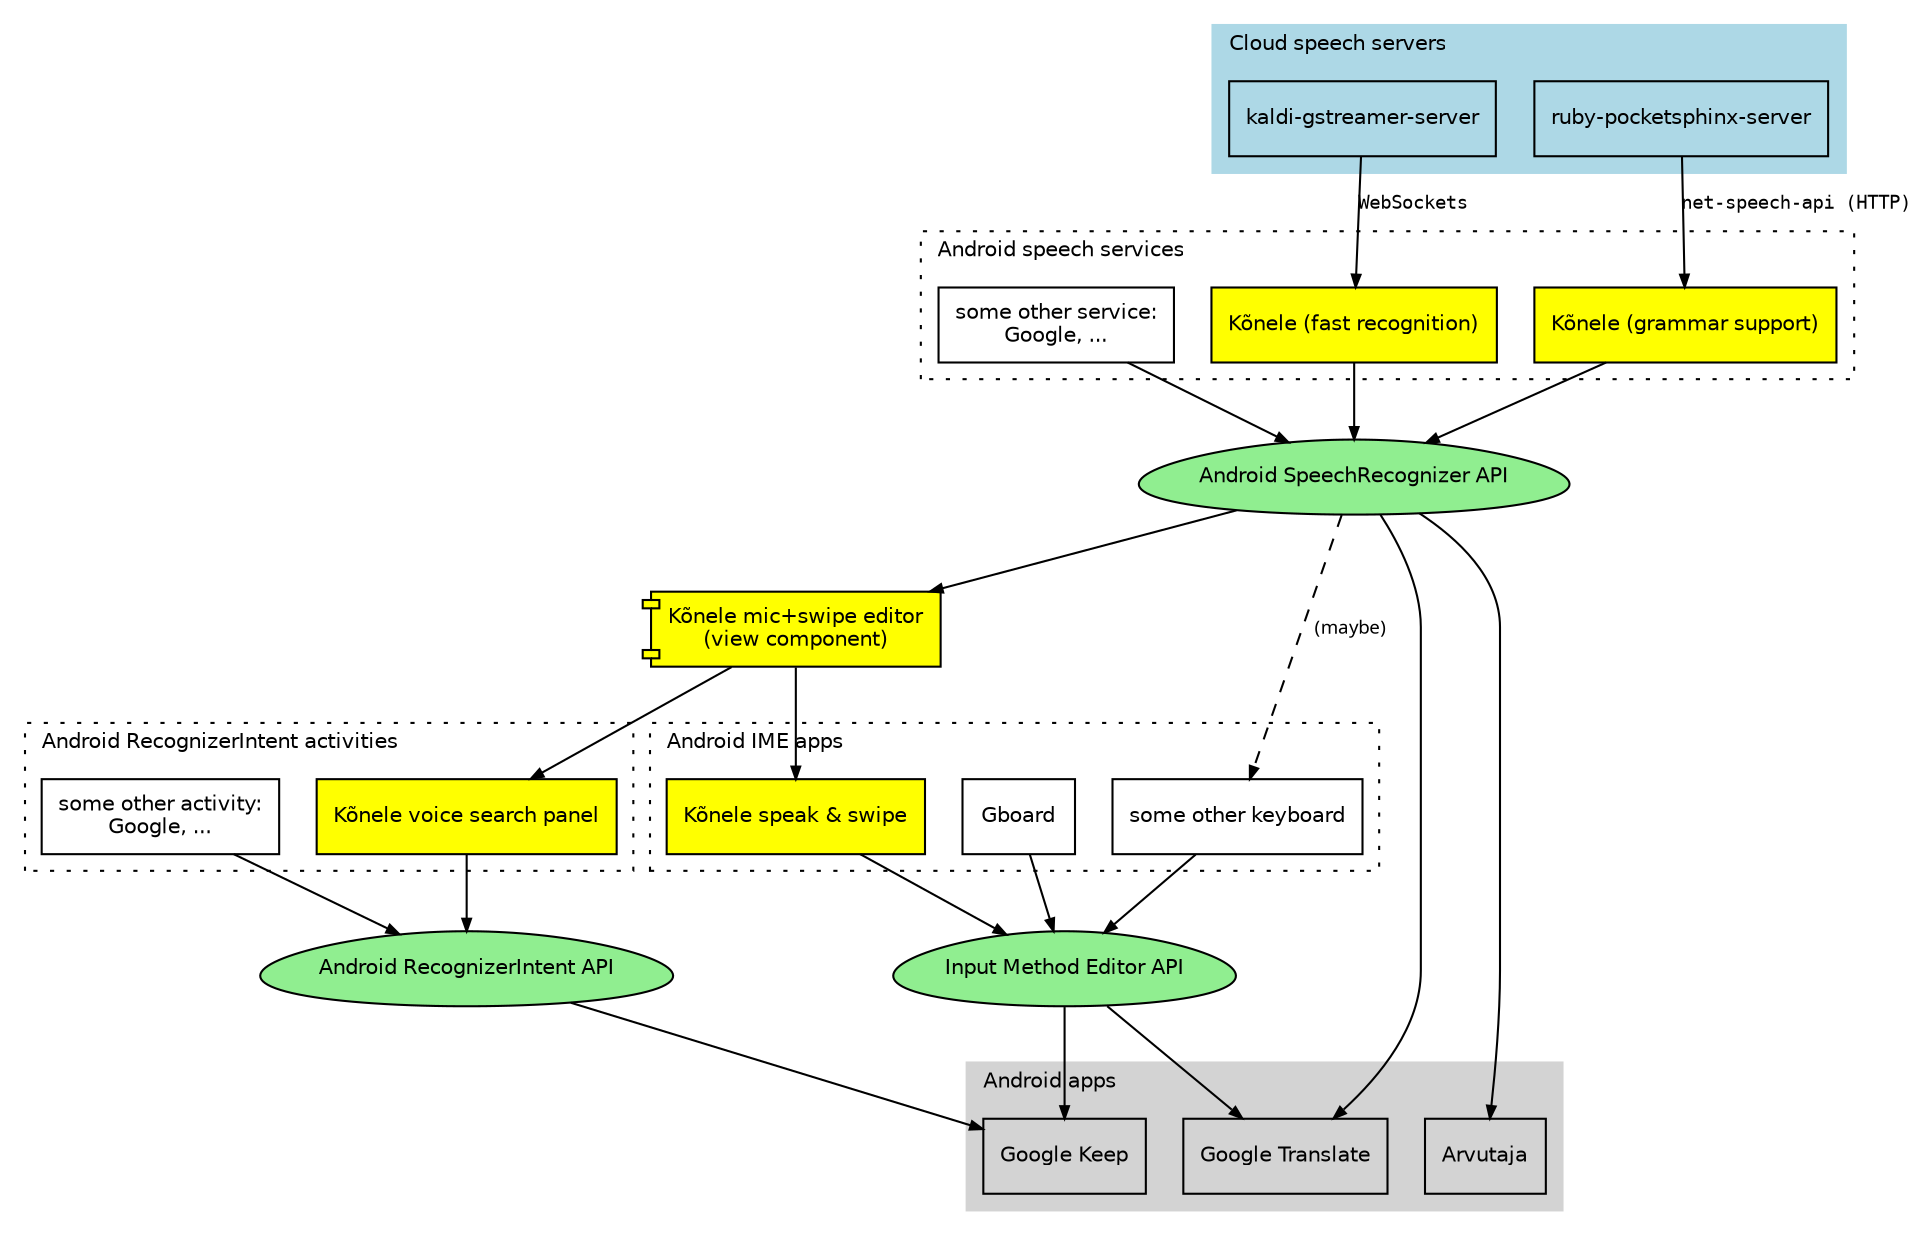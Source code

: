 /**
 *
 * @author Kaarel Kaljurand
 * @version 2015-08-29
 */

digraph G {

    graph [style="dotted", fontsize=10 fontname="Helvetica"];
    node [shape="box", fontsize=10 fontname="Helvetica"];
    edge [arrowhead="normal", arrowsize="0.6"];
    labeljust = "l";

    "Kõnele View" [label="Kõnele mic+swipe editor\n(view component)", shape="component", style="filled", fillcolor="yellow"];

    subgraph cluster_0 {
        label = "Cloud speech servers";
        style = "filled";
        color = "lightblue";
        "kaldi" [label="kaldi-gstreamer-server"];
        "pocketsphinx" [label="ruby-pocketsphinx-server"];
    }

    // Services record audio, send it to the server, and make the transcription
    // available via standard Android APIs.
    // One can configure the server addresses and audio recording parameters
    // (e.g. sample rate, duration, silence detection).
    subgraph cluster_1 {
        label = "Android speech services";
        "other_service" [label="some other service:\nGoogle, ..."];
        "Kõnele fast" [label="Kõnele (fast recognition)", style="filled", fillcolor="yellow"];
        "Kõnele grammar" [label="Kõnele (grammar support)", style="filled", fillcolor="yellow"];
    }

    // Android speech and text input APIs
    "Android SpeechRecognizer" [label="Android SpeechRecognizer API", shape="egg", style="filled", fillcolor="lightgreen"];
    "Android RecognizerIntent" [label="Android RecognizerIntent API", shape="egg", style="filled", fillcolor="lightgreen"];
    "IME" [label="Input Method Editor API", shape="egg", style="filled", fillcolor="lightgreen"];

    subgraph cluster_2 {
        label = "Android RecognizerIntent activities";
        "other_activity" [label="some other activity:\nGoogle, ..."];
        "panel" [label="Kõnele voice search panel", style="filled", fillcolor="yellow"];
    }

    subgraph cluster_3 {
        label = "Android IME apps";
        "Kõnele IME" [label="Kõnele speak & swipe", style="filled", fillcolor="yellow"];
        "Gboard" [label="Gboard"];
        "other_ime" [label="some other keyboard"];
    }

    subgraph cluster_4 {
        label = "Android apps";
        style = "filled";
        color = "lightgrey";
        "Google Keep";
        "Google Translate";
        "Arvutaja";
    }

    "kaldi" -> "Kõnele fast" [label="WebSockets", fontsize=9, fontname="monospace"];
    "pocketsphinx" -> "Kõnele grammar" [label="net-speech-api (HTTP)", fontsize=9, fontname="monospace"];

    // Services that implement Android SpeechRecognizer
    "Kõnele fast" -> "Android SpeechRecognizer" ;
    "Kõnele grammar" -> "Android SpeechRecognizer" ;
    "other_service" -> "Android SpeechRecognizer" ;

    "panel" -> "Android RecognizerIntent" ;
    "other_activity" -> "Android RecognizerIntent" ;

    // "other_service" -> "Gboard" ;
    "Android SpeechRecognizer" -> "Kõnele View" ;
    "Kõnele View" -> "Kõnele IME" ;
    "Kõnele View" -> "panel" ;
    "Android SpeechRecognizer" -> "Arvutaja" ;
    "Android SpeechRecognizer" -> "other_ime" [label="(maybe)", style="dashed", fontsize=9, fontname="Verdana"];
    "Android RecognizerIntent" -> "Google Keep" ;
    "Android SpeechRecognizer" -> "Google Translate" ;
    "Gboard" -> "IME";
    "Kõnele IME" -> "IME";
    "other_ime" -> "IME";
    "IME" ->"Google Keep";
    "IME" -> "Google Translate";
}
